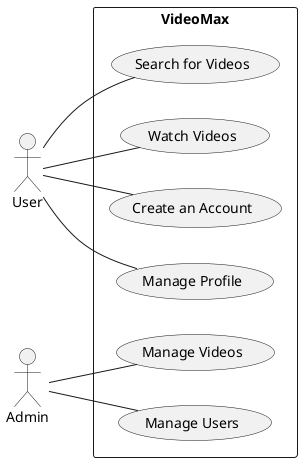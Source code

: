 @startuml
left to right direction

actor User
actor Admin

rectangle VideoMax {
    User -- (Search for Videos)
    User -- (Watch Videos)
    User -- (Create an Account)
    User -- (Manage Profile)
    
    Admin -- (Manage Videos)
    Admin -- (Manage Users)
}

@enduml